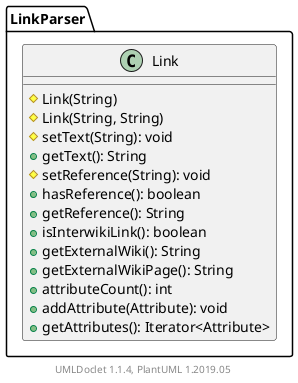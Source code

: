 @startuml

    class LinkParser.Link [[LinkParser.Link.html]] {
        #Link(String)
        #Link(String, String)
        #setText(String): void
        +getText(): String
        #setReference(String): void
        +hasReference(): boolean
        +getReference(): String
        +isInterwikiLink(): boolean
        +getExternalWiki(): String
        +getExternalWikiPage(): String
        +attributeCount(): int
        +addAttribute(Attribute): void
        +getAttributes(): Iterator<Attribute>
    }


    center footer UMLDoclet 1.1.4, PlantUML 1.2019.05
@enduml
